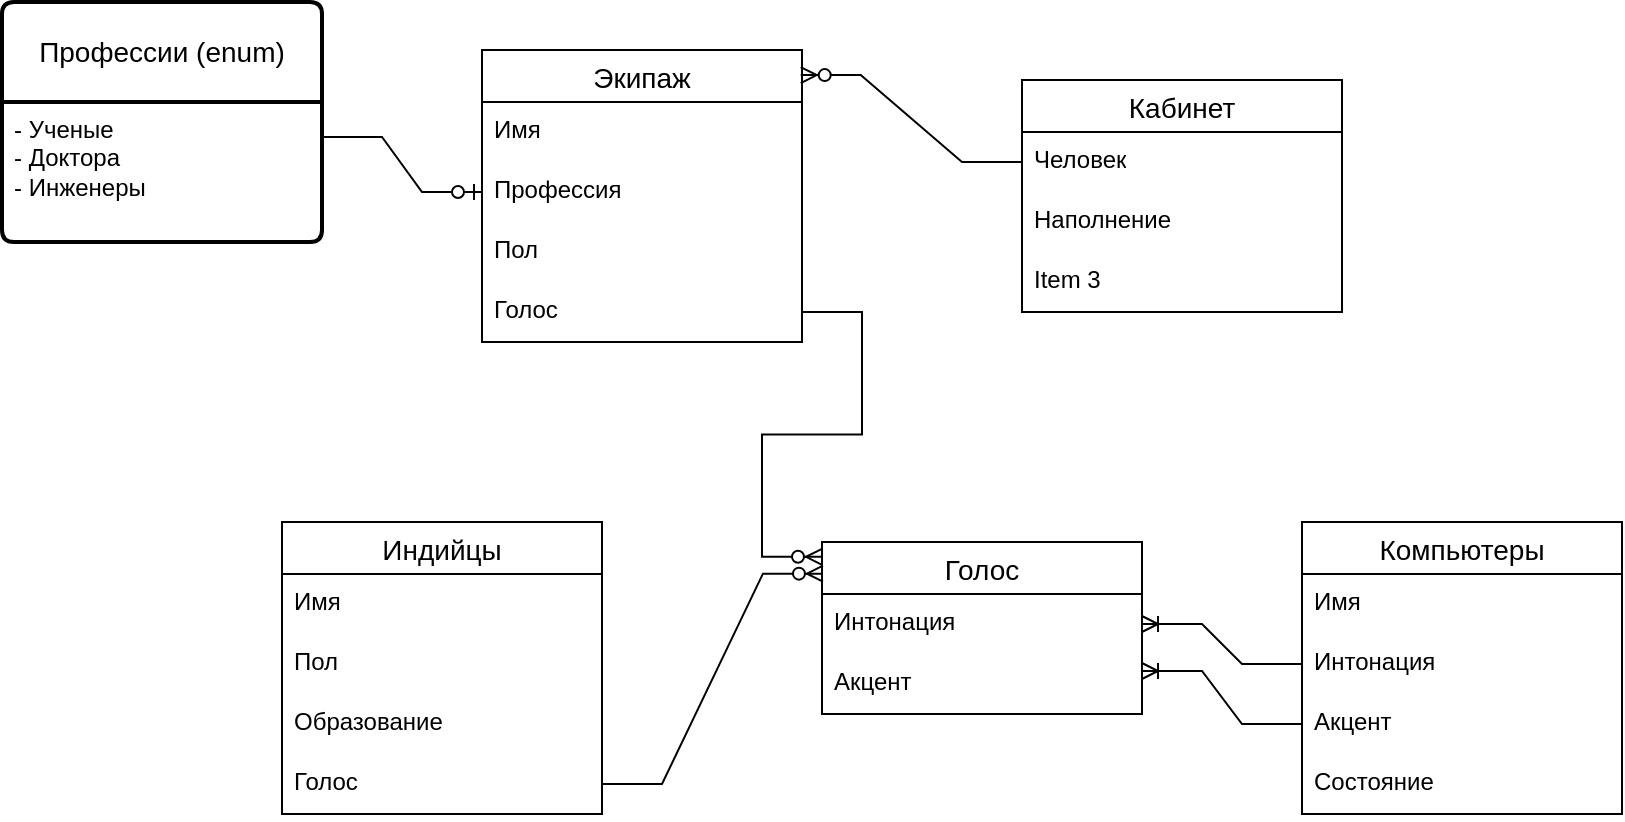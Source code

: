 <mxfile version="23.1.5" type="github">
  <diagram name="Страница — 1" id="2O8APV1M-SB8_SZYfn7B">
    <mxGraphModel dx="867" dy="551" grid="1" gridSize="10" guides="1" tooltips="1" connect="1" arrows="1" fold="1" page="1" pageScale="1" pageWidth="827" pageHeight="1169" math="0" shadow="0">
      <root>
        <mxCell id="0" />
        <mxCell id="1" parent="0" />
        <mxCell id="cdHEONepiKuQJV_7Y66n-24" value="Экипаж" style="swimlane;fontStyle=0;childLayout=stackLayout;horizontal=1;startSize=26;horizontalStack=0;resizeParent=1;resizeParentMax=0;resizeLast=0;collapsible=1;marginBottom=0;align=center;fontSize=14;" vertex="1" parent="1">
          <mxGeometry x="290" y="184" width="160" height="146" as="geometry" />
        </mxCell>
        <mxCell id="cdHEONepiKuQJV_7Y66n-45" value="Имя" style="text;strokeColor=none;fillColor=none;spacingLeft=4;spacingRight=4;overflow=hidden;rotatable=0;points=[[0,0.5],[1,0.5]];portConstraint=eastwest;fontSize=12;whiteSpace=wrap;html=1;" vertex="1" parent="cdHEONepiKuQJV_7Y66n-24">
          <mxGeometry y="26" width="160" height="30" as="geometry" />
        </mxCell>
        <mxCell id="cdHEONepiKuQJV_7Y66n-25" value="Профессия" style="text;strokeColor=none;fillColor=none;spacingLeft=4;spacingRight=4;overflow=hidden;rotatable=0;points=[[0,0.5],[1,0.5]];portConstraint=eastwest;fontSize=12;whiteSpace=wrap;html=1;" vertex="1" parent="cdHEONepiKuQJV_7Y66n-24">
          <mxGeometry y="56" width="160" height="30" as="geometry" />
        </mxCell>
        <mxCell id="cdHEONepiKuQJV_7Y66n-27" value="Пол" style="text;strokeColor=none;fillColor=none;spacingLeft=4;spacingRight=4;overflow=hidden;rotatable=0;points=[[0,0.5],[1,0.5]];portConstraint=eastwest;fontSize=12;whiteSpace=wrap;html=1;" vertex="1" parent="cdHEONepiKuQJV_7Y66n-24">
          <mxGeometry y="86" width="160" height="30" as="geometry" />
        </mxCell>
        <mxCell id="cdHEONepiKuQJV_7Y66n-46" value="Голос" style="text;strokeColor=none;fillColor=none;spacingLeft=4;spacingRight=4;overflow=hidden;rotatable=0;points=[[0,0.5],[1,0.5]];portConstraint=eastwest;fontSize=12;whiteSpace=wrap;html=1;" vertex="1" parent="cdHEONepiKuQJV_7Y66n-24">
          <mxGeometry y="116" width="160" height="30" as="geometry" />
        </mxCell>
        <mxCell id="cdHEONepiKuQJV_7Y66n-29" value="Компьютеры" style="swimlane;fontStyle=0;childLayout=stackLayout;horizontal=1;startSize=26;horizontalStack=0;resizeParent=1;resizeParentMax=0;resizeLast=0;collapsible=1;marginBottom=0;align=center;fontSize=14;" vertex="1" parent="1">
          <mxGeometry x="700" y="420" width="160" height="146" as="geometry" />
        </mxCell>
        <mxCell id="cdHEONepiKuQJV_7Y66n-30" value="Имя" style="text;strokeColor=none;fillColor=none;spacingLeft=4;spacingRight=4;overflow=hidden;rotatable=0;points=[[0,0.5],[1,0.5]];portConstraint=eastwest;fontSize=12;whiteSpace=wrap;html=1;" vertex="1" parent="cdHEONepiKuQJV_7Y66n-29">
          <mxGeometry y="26" width="160" height="30" as="geometry" />
        </mxCell>
        <mxCell id="cdHEONepiKuQJV_7Y66n-31" value="Интонация" style="text;strokeColor=none;fillColor=none;spacingLeft=4;spacingRight=4;overflow=hidden;rotatable=0;points=[[0,0.5],[1,0.5]];portConstraint=eastwest;fontSize=12;whiteSpace=wrap;html=1;" vertex="1" parent="cdHEONepiKuQJV_7Y66n-29">
          <mxGeometry y="56" width="160" height="30" as="geometry" />
        </mxCell>
        <mxCell id="cdHEONepiKuQJV_7Y66n-48" value="Акцент" style="text;strokeColor=none;fillColor=none;spacingLeft=4;spacingRight=4;overflow=hidden;rotatable=0;points=[[0,0.5],[1,0.5]];portConstraint=eastwest;fontSize=12;whiteSpace=wrap;html=1;" vertex="1" parent="cdHEONepiKuQJV_7Y66n-29">
          <mxGeometry y="86" width="160" height="30" as="geometry" />
        </mxCell>
        <mxCell id="cdHEONepiKuQJV_7Y66n-76" value="Состояние" style="text;strokeColor=none;fillColor=none;spacingLeft=4;spacingRight=4;overflow=hidden;rotatable=0;points=[[0,0.5],[1,0.5]];portConstraint=eastwest;fontSize=12;whiteSpace=wrap;html=1;" vertex="1" parent="cdHEONepiKuQJV_7Y66n-29">
          <mxGeometry y="116" width="160" height="30" as="geometry" />
        </mxCell>
        <mxCell id="cdHEONepiKuQJV_7Y66n-33" value="Голос" style="swimlane;fontStyle=0;childLayout=stackLayout;horizontal=1;startSize=26;horizontalStack=0;resizeParent=1;resizeParentMax=0;resizeLast=0;collapsible=1;marginBottom=0;align=center;fontSize=14;" vertex="1" parent="1">
          <mxGeometry x="460" y="430" width="160" height="86" as="geometry" />
        </mxCell>
        <mxCell id="cdHEONepiKuQJV_7Y66n-34" value="Интонация" style="text;strokeColor=none;fillColor=none;spacingLeft=4;spacingRight=4;overflow=hidden;rotatable=0;points=[[0,0.5],[1,0.5]];portConstraint=eastwest;fontSize=12;whiteSpace=wrap;html=1;" vertex="1" parent="cdHEONepiKuQJV_7Y66n-33">
          <mxGeometry y="26" width="160" height="30" as="geometry" />
        </mxCell>
        <mxCell id="cdHEONepiKuQJV_7Y66n-35" value="Акцент" style="text;strokeColor=none;fillColor=none;spacingLeft=4;spacingRight=4;overflow=hidden;rotatable=0;points=[[0,0.5],[1,0.5]];portConstraint=eastwest;fontSize=12;whiteSpace=wrap;html=1;" vertex="1" parent="cdHEONepiKuQJV_7Y66n-33">
          <mxGeometry y="56" width="160" height="30" as="geometry" />
        </mxCell>
        <mxCell id="cdHEONepiKuQJV_7Y66n-39" value="Индийцы" style="swimlane;fontStyle=0;childLayout=stackLayout;horizontal=1;startSize=26;horizontalStack=0;resizeParent=1;resizeParentMax=0;resizeLast=0;collapsible=1;marginBottom=0;align=center;fontSize=14;" vertex="1" parent="1">
          <mxGeometry x="190" y="420" width="160" height="146" as="geometry" />
        </mxCell>
        <mxCell id="cdHEONepiKuQJV_7Y66n-75" value="Имя" style="text;strokeColor=none;fillColor=none;spacingLeft=4;spacingRight=4;overflow=hidden;rotatable=0;points=[[0,0.5],[1,0.5]];portConstraint=eastwest;fontSize=12;whiteSpace=wrap;html=1;" vertex="1" parent="cdHEONepiKuQJV_7Y66n-39">
          <mxGeometry y="26" width="160" height="30" as="geometry" />
        </mxCell>
        <mxCell id="cdHEONepiKuQJV_7Y66n-74" value="Пол" style="text;strokeColor=none;fillColor=none;spacingLeft=4;spacingRight=4;overflow=hidden;rotatable=0;points=[[0,0.5],[1,0.5]];portConstraint=eastwest;fontSize=12;whiteSpace=wrap;html=1;" vertex="1" parent="cdHEONepiKuQJV_7Y66n-39">
          <mxGeometry y="56" width="160" height="30" as="geometry" />
        </mxCell>
        <mxCell id="cdHEONepiKuQJV_7Y66n-40" value="Образование" style="text;strokeColor=none;fillColor=none;spacingLeft=4;spacingRight=4;overflow=hidden;rotatable=0;points=[[0,0.5],[1,0.5]];portConstraint=eastwest;fontSize=12;whiteSpace=wrap;html=1;" vertex="1" parent="cdHEONepiKuQJV_7Y66n-39">
          <mxGeometry y="86" width="160" height="30" as="geometry" />
        </mxCell>
        <mxCell id="cdHEONepiKuQJV_7Y66n-63" value="Голос" style="text;strokeColor=none;fillColor=none;spacingLeft=4;spacingRight=4;overflow=hidden;rotatable=0;points=[[0,0.5],[1,0.5]];portConstraint=eastwest;fontSize=12;whiteSpace=wrap;html=1;" vertex="1" parent="cdHEONepiKuQJV_7Y66n-39">
          <mxGeometry y="116" width="160" height="30" as="geometry" />
        </mxCell>
        <mxCell id="cdHEONepiKuQJV_7Y66n-49" value="" style="edgeStyle=entityRelationEdgeStyle;fontSize=12;html=1;endArrow=ERoneToMany;rounded=0;exitX=0;exitY=0.5;exitDx=0;exitDy=0;entryX=1;entryY=0.5;entryDx=0;entryDy=0;" edge="1" parent="1" source="cdHEONepiKuQJV_7Y66n-31" target="cdHEONepiKuQJV_7Y66n-34">
          <mxGeometry width="100" height="100" relative="1" as="geometry">
            <mxPoint x="440" y="430" as="sourcePoint" />
            <mxPoint x="540" y="330" as="targetPoint" />
          </mxGeometry>
        </mxCell>
        <mxCell id="cdHEONepiKuQJV_7Y66n-50" value="" style="edgeStyle=entityRelationEdgeStyle;fontSize=12;html=1;endArrow=ERoneToMany;rounded=0;exitX=0;exitY=0.5;exitDx=0;exitDy=0;entryX=1;entryY=0.75;entryDx=0;entryDy=0;" edge="1" parent="1" source="cdHEONepiKuQJV_7Y66n-48" target="cdHEONepiKuQJV_7Y66n-33">
          <mxGeometry width="100" height="100" relative="1" as="geometry">
            <mxPoint x="710" y="421" as="sourcePoint" />
            <mxPoint x="370" y="351" as="targetPoint" />
          </mxGeometry>
        </mxCell>
        <mxCell id="cdHEONepiKuQJV_7Y66n-59" value="" style="edgeStyle=entityRelationEdgeStyle;fontSize=12;html=1;endArrow=ERzeroToMany;endFill=1;rounded=0;exitX=1;exitY=0.5;exitDx=0;exitDy=0;entryX=0;entryY=0.086;entryDx=0;entryDy=0;entryPerimeter=0;" edge="1" parent="1" source="cdHEONepiKuQJV_7Y66n-46" target="cdHEONepiKuQJV_7Y66n-33">
          <mxGeometry width="100" height="100" relative="1" as="geometry">
            <mxPoint x="460" y="290.5" as="sourcePoint" />
            <mxPoint x="450" y="450" as="targetPoint" />
            <Array as="points">
              <mxPoint x="420" y="390" />
            </Array>
          </mxGeometry>
        </mxCell>
        <mxCell id="cdHEONepiKuQJV_7Y66n-60" value="Профессии (enum)" style="swimlane;childLayout=stackLayout;horizontal=1;startSize=50;horizontalStack=0;rounded=1;fontSize=14;fontStyle=0;strokeWidth=2;resizeParent=0;resizeLast=1;shadow=0;dashed=0;align=center;arcSize=4;whiteSpace=wrap;html=1;" vertex="1" parent="1">
          <mxGeometry x="50" y="160" width="160" height="120" as="geometry" />
        </mxCell>
        <mxCell id="cdHEONepiKuQJV_7Y66n-61" value="- Ученые&lt;br&gt;- Доктора&lt;br&gt;- Инженеры&amp;nbsp;" style="align=left;strokeColor=none;fillColor=none;spacingLeft=4;fontSize=12;verticalAlign=top;resizable=0;rotatable=0;part=1;html=1;" vertex="1" parent="cdHEONepiKuQJV_7Y66n-60">
          <mxGeometry y="50" width="160" height="70" as="geometry" />
        </mxCell>
        <mxCell id="cdHEONepiKuQJV_7Y66n-62" value="" style="edgeStyle=entityRelationEdgeStyle;fontSize=12;html=1;endArrow=ERzeroToOne;endFill=1;rounded=0;entryX=0;entryY=0.5;entryDx=0;entryDy=0;exitX=1;exitY=0.25;exitDx=0;exitDy=0;" edge="1" parent="1" source="cdHEONepiKuQJV_7Y66n-61" target="cdHEONepiKuQJV_7Y66n-25">
          <mxGeometry width="100" height="100" relative="1" as="geometry">
            <mxPoint x="190" y="310" as="sourcePoint" />
            <mxPoint x="290" y="210" as="targetPoint" />
          </mxGeometry>
        </mxCell>
        <mxCell id="cdHEONepiKuQJV_7Y66n-64" value="" style="edgeStyle=entityRelationEdgeStyle;fontSize=12;html=1;endArrow=ERzeroToMany;endFill=1;rounded=0;exitX=1;exitY=0.5;exitDx=0;exitDy=0;entryX=0.003;entryY=0.184;entryDx=0;entryDy=0;entryPerimeter=0;" edge="1" parent="1" source="cdHEONepiKuQJV_7Y66n-63" target="cdHEONepiKuQJV_7Y66n-33">
          <mxGeometry width="100" height="100" relative="1" as="geometry">
            <mxPoint x="360" y="516.9" as="sourcePoint" />
            <mxPoint x="460.0" y="469.106" as="targetPoint" />
            <Array as="points">
              <mxPoint x="320.52" y="435.85" />
            </Array>
          </mxGeometry>
        </mxCell>
        <mxCell id="cdHEONepiKuQJV_7Y66n-77" value="Кабинет" style="swimlane;fontStyle=0;childLayout=stackLayout;horizontal=1;startSize=26;horizontalStack=0;resizeParent=1;resizeParentMax=0;resizeLast=0;collapsible=1;marginBottom=0;align=center;fontSize=14;" vertex="1" parent="1">
          <mxGeometry x="560" y="199" width="160" height="116" as="geometry" />
        </mxCell>
        <mxCell id="cdHEONepiKuQJV_7Y66n-78" value="Человек" style="text;strokeColor=none;fillColor=none;spacingLeft=4;spacingRight=4;overflow=hidden;rotatable=0;points=[[0,0.5],[1,0.5]];portConstraint=eastwest;fontSize=12;whiteSpace=wrap;html=1;" vertex="1" parent="cdHEONepiKuQJV_7Y66n-77">
          <mxGeometry y="26" width="160" height="30" as="geometry" />
        </mxCell>
        <mxCell id="cdHEONepiKuQJV_7Y66n-79" value="Наполнение" style="text;strokeColor=none;fillColor=none;spacingLeft=4;spacingRight=4;overflow=hidden;rotatable=0;points=[[0,0.5],[1,0.5]];portConstraint=eastwest;fontSize=12;whiteSpace=wrap;html=1;" vertex="1" parent="cdHEONepiKuQJV_7Y66n-77">
          <mxGeometry y="56" width="160" height="30" as="geometry" />
        </mxCell>
        <mxCell id="cdHEONepiKuQJV_7Y66n-80" value="Item 3" style="text;strokeColor=none;fillColor=none;spacingLeft=4;spacingRight=4;overflow=hidden;rotatable=0;points=[[0,0.5],[1,0.5]];portConstraint=eastwest;fontSize=12;whiteSpace=wrap;html=1;" vertex="1" parent="cdHEONepiKuQJV_7Y66n-77">
          <mxGeometry y="86" width="160" height="30" as="geometry" />
        </mxCell>
        <mxCell id="cdHEONepiKuQJV_7Y66n-81" value="" style="edgeStyle=entityRelationEdgeStyle;fontSize=12;html=1;endArrow=ERzeroToMany;endFill=1;rounded=0;entryX=0.996;entryY=0.086;entryDx=0;entryDy=0;entryPerimeter=0;exitX=0;exitY=0.5;exitDx=0;exitDy=0;" edge="1" parent="1" source="cdHEONepiKuQJV_7Y66n-78" target="cdHEONepiKuQJV_7Y66n-24">
          <mxGeometry width="100" height="100" relative="1" as="geometry">
            <mxPoint x="500" y="260" as="sourcePoint" />
            <mxPoint x="600" y="160" as="targetPoint" />
          </mxGeometry>
        </mxCell>
      </root>
    </mxGraphModel>
  </diagram>
</mxfile>
